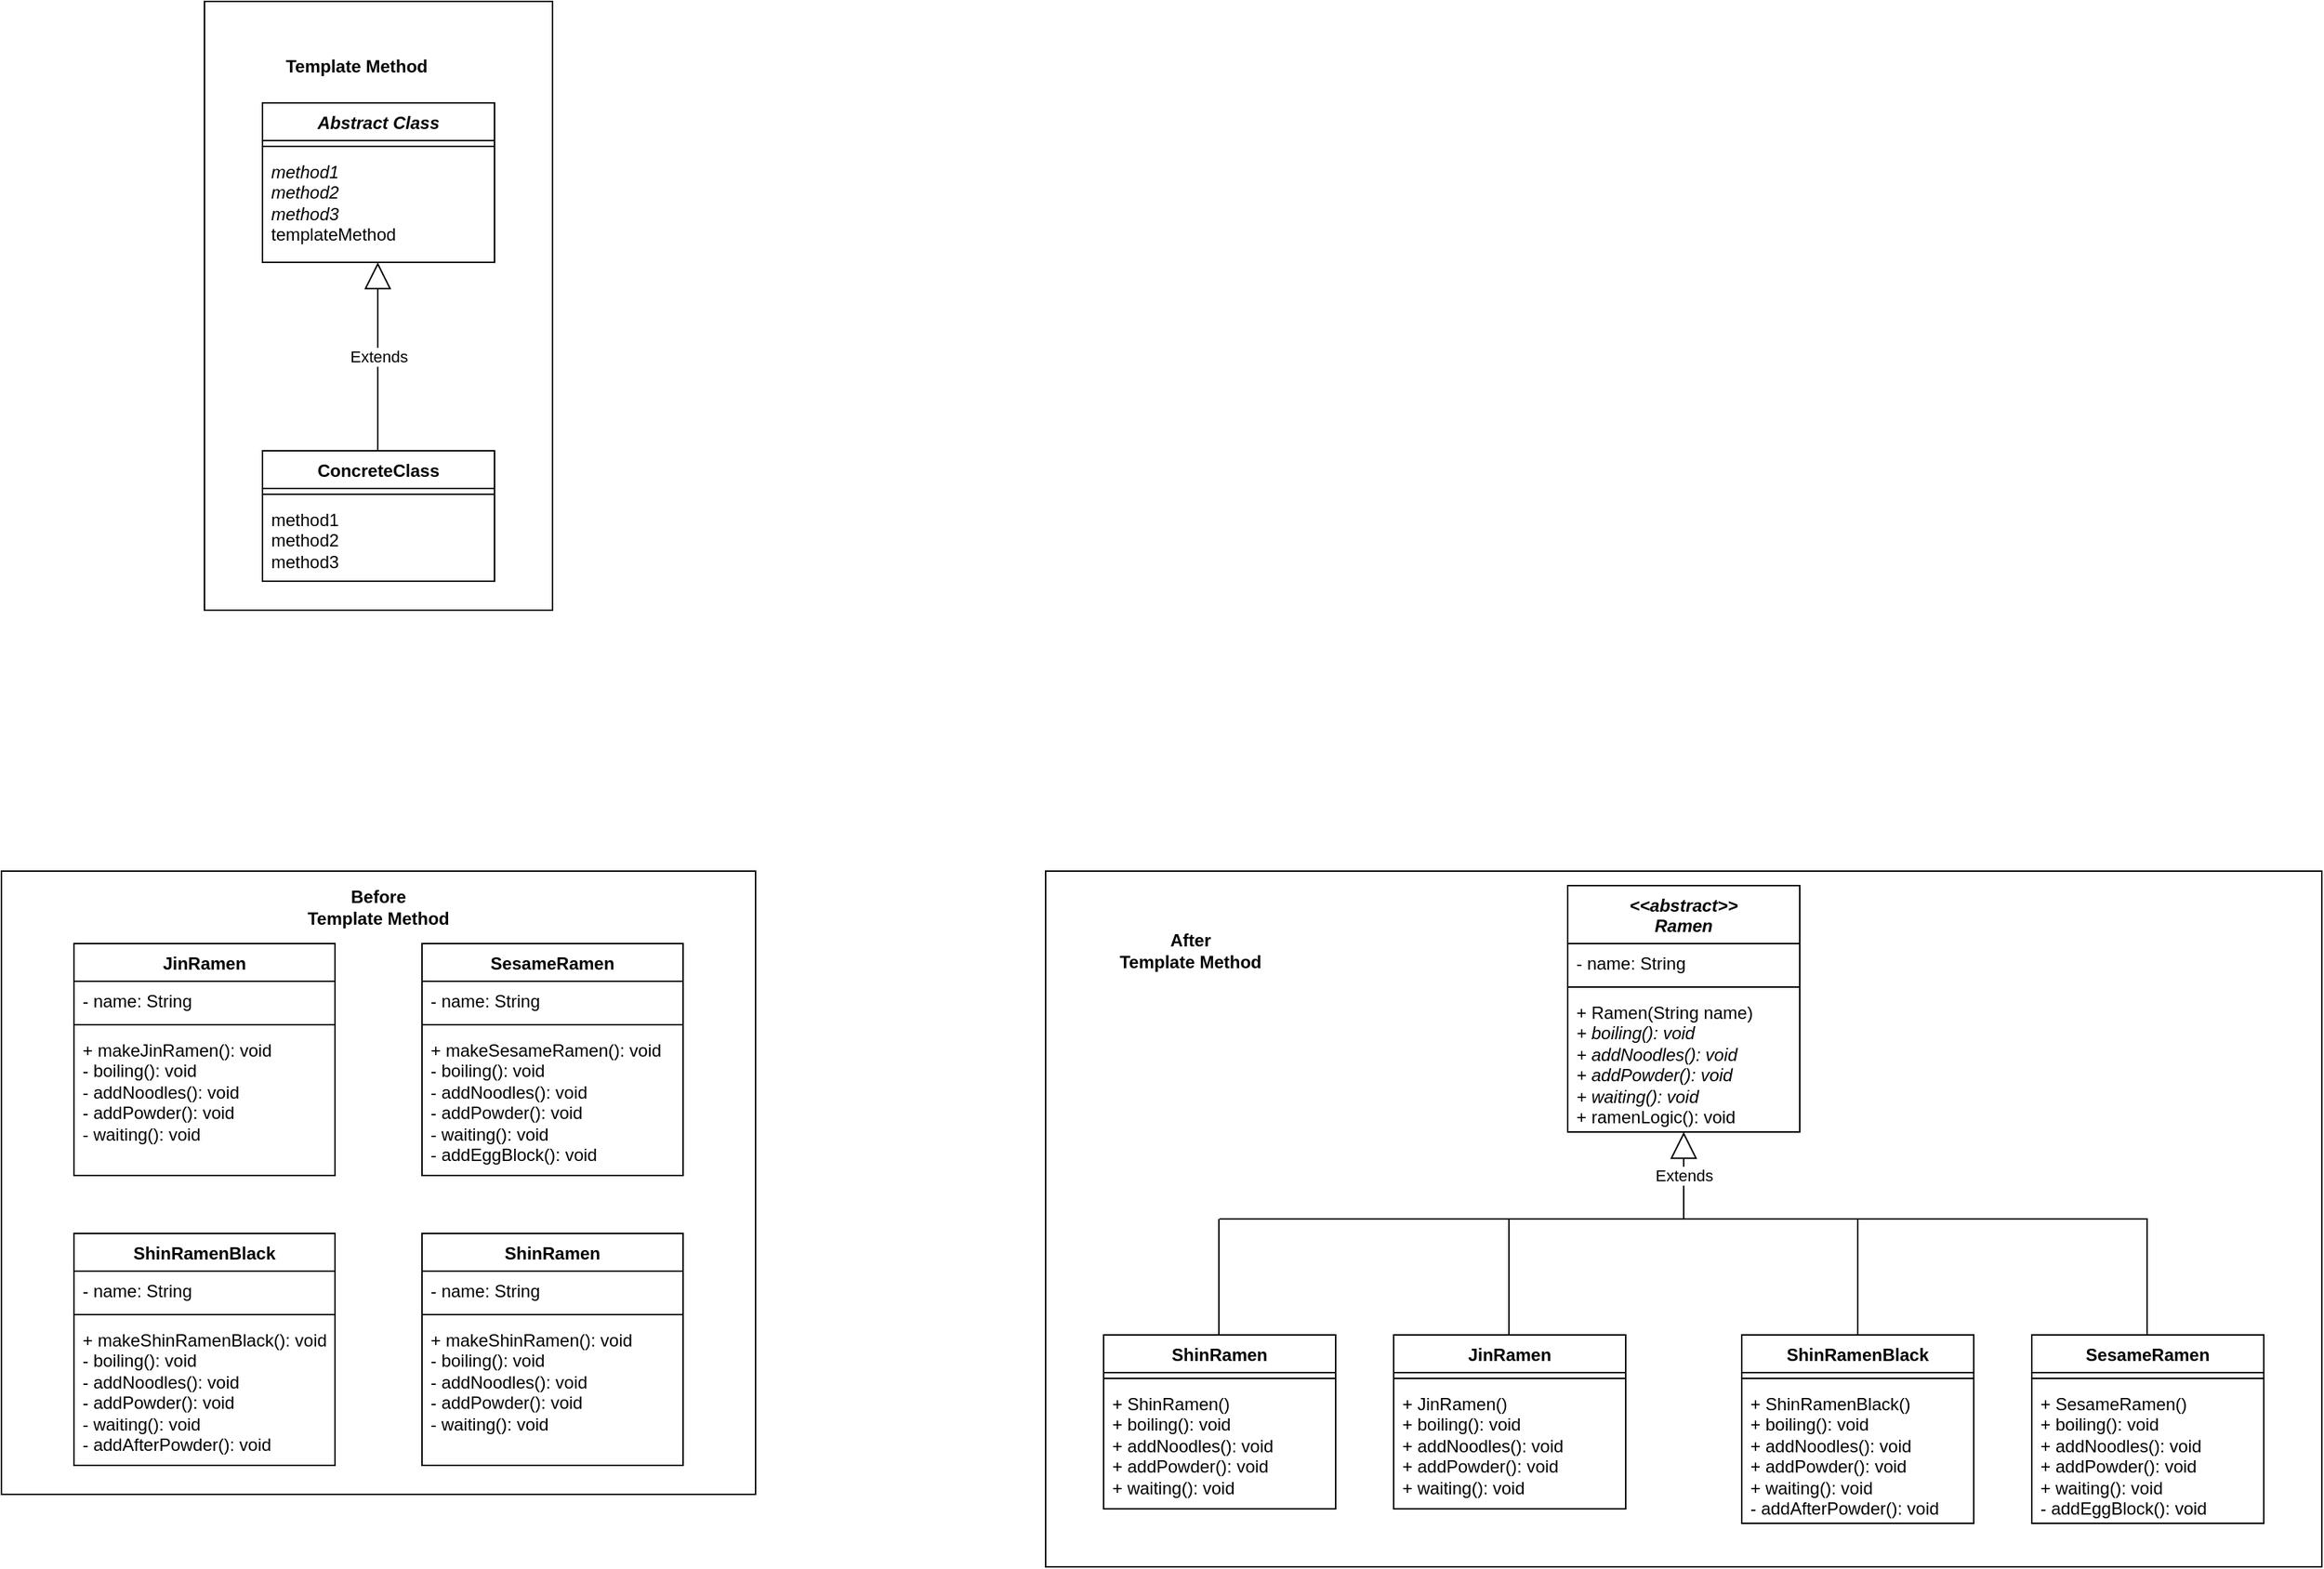 <mxfile version="21.6.8" type="device">
  <diagram name="페이지-1" id="SAyE_UX0cLbHUqOdKVG1">
    <mxGraphModel dx="3244" dy="2196" grid="1" gridSize="10" guides="1" tooltips="1" connect="1" arrows="1" fold="1" page="1" pageScale="1" pageWidth="827" pageHeight="1169" math="0" shadow="0">
      <root>
        <mxCell id="0" />
        <mxCell id="1" parent="0" />
        <mxCell id="0NCigvSlmp5wsNRZu4bW-52" value="" style="rounded=0;whiteSpace=wrap;html=1;" parent="1" vertex="1">
          <mxGeometry x="-1460" y="-280" width="240" height="420" as="geometry" />
        </mxCell>
        <mxCell id="0NCigvSlmp5wsNRZu4bW-1" value="" style="rounded=0;whiteSpace=wrap;html=1;" parent="1" vertex="1">
          <mxGeometry x="-1600" y="320" width="520" height="430" as="geometry" />
        </mxCell>
        <mxCell id="0NCigvSlmp5wsNRZu4bW-2" value="" style="rounded=0;whiteSpace=wrap;html=1;fillColor=default;" parent="1" vertex="1">
          <mxGeometry x="-880" y="320" width="880" height="480" as="geometry" />
        </mxCell>
        <mxCell id="0NCigvSlmp5wsNRZu4bW-3" value="JinRamen" style="swimlane;fontStyle=1;align=center;verticalAlign=top;childLayout=stackLayout;horizontal=1;startSize=26;horizontalStack=0;resizeParent=1;resizeParentMax=0;resizeLast=0;collapsible=1;marginBottom=0;whiteSpace=wrap;html=1;" parent="1" vertex="1">
          <mxGeometry x="-640" y="640" width="160" height="120" as="geometry" />
        </mxCell>
        <mxCell id="0NCigvSlmp5wsNRZu4bW-4" value="" style="line;strokeWidth=1;fillColor=none;align=left;verticalAlign=middle;spacingTop=-1;spacingLeft=3;spacingRight=3;rotatable=0;labelPosition=right;points=[];portConstraint=eastwest;strokeColor=inherit;" parent="0NCigvSlmp5wsNRZu4bW-3" vertex="1">
          <mxGeometry y="26" width="160" height="8" as="geometry" />
        </mxCell>
        <mxCell id="0NCigvSlmp5wsNRZu4bW-5" value="+ JinRamen()&lt;br&gt;+ boiling(): void&lt;br style=&quot;border-color: var(--border-color);&quot;&gt;+ addNoodles(): void&lt;br style=&quot;border-color: var(--border-color);&quot;&gt;+ addPowder(): void&lt;br style=&quot;border-color: var(--border-color);&quot;&gt;+ waiting(): void" style="text;strokeColor=none;fillColor=none;align=left;verticalAlign=top;spacingLeft=4;spacingRight=4;overflow=hidden;rotatable=0;points=[[0,0.5],[1,0.5]];portConstraint=eastwest;whiteSpace=wrap;html=1;" parent="0NCigvSlmp5wsNRZu4bW-3" vertex="1">
          <mxGeometry y="34" width="160" height="86" as="geometry" />
        </mxCell>
        <mxCell id="0NCigvSlmp5wsNRZu4bW-6" value="ShinRamen" style="swimlane;fontStyle=1;align=center;verticalAlign=top;childLayout=stackLayout;horizontal=1;startSize=26;horizontalStack=0;resizeParent=1;resizeParentMax=0;resizeLast=0;collapsible=1;marginBottom=0;whiteSpace=wrap;html=1;" parent="1" vertex="1">
          <mxGeometry x="-840" y="640" width="160" height="120" as="geometry" />
        </mxCell>
        <mxCell id="0NCigvSlmp5wsNRZu4bW-7" value="" style="line;strokeWidth=1;fillColor=none;align=left;verticalAlign=middle;spacingTop=-1;spacingLeft=3;spacingRight=3;rotatable=0;labelPosition=right;points=[];portConstraint=eastwest;strokeColor=inherit;" parent="0NCigvSlmp5wsNRZu4bW-6" vertex="1">
          <mxGeometry y="26" width="160" height="8" as="geometry" />
        </mxCell>
        <mxCell id="0NCigvSlmp5wsNRZu4bW-8" value="+ ShinRamen()&lt;br&gt;+ boiling(): void&lt;br&gt;+ addNoodles(): void&lt;br&gt;+ addPowder(): void&lt;br&gt;+ waiting(): void" style="text;strokeColor=none;fillColor=none;align=left;verticalAlign=top;spacingLeft=4;spacingRight=4;overflow=hidden;rotatable=0;points=[[0,0.5],[1,0.5]];portConstraint=eastwest;whiteSpace=wrap;html=1;" parent="0NCigvSlmp5wsNRZu4bW-6" vertex="1">
          <mxGeometry y="34" width="160" height="86" as="geometry" />
        </mxCell>
        <mxCell id="0NCigvSlmp5wsNRZu4bW-9" value="SesameRamen" style="swimlane;fontStyle=1;align=center;verticalAlign=top;childLayout=stackLayout;horizontal=1;startSize=26;horizontalStack=0;resizeParent=1;resizeParentMax=0;resizeLast=0;collapsible=1;marginBottom=0;whiteSpace=wrap;html=1;" parent="1" vertex="1">
          <mxGeometry x="-200" y="640" width="160" height="130" as="geometry" />
        </mxCell>
        <mxCell id="0NCigvSlmp5wsNRZu4bW-10" value="" style="line;strokeWidth=1;fillColor=none;align=left;verticalAlign=middle;spacingTop=-1;spacingLeft=3;spacingRight=3;rotatable=0;labelPosition=right;points=[];portConstraint=eastwest;strokeColor=inherit;" parent="0NCigvSlmp5wsNRZu4bW-9" vertex="1">
          <mxGeometry y="26" width="160" height="8" as="geometry" />
        </mxCell>
        <mxCell id="0NCigvSlmp5wsNRZu4bW-11" value="+ SesameRamen()&lt;br&gt;+ boiling(): void&lt;br style=&quot;border-color: var(--border-color);&quot;&gt;+ addNoodles(): void&lt;br style=&quot;border-color: var(--border-color);&quot;&gt;+ addPowder(): void&lt;br style=&quot;border-color: var(--border-color);&quot;&gt;+ waiting(): void&lt;br&gt;- addEggBlock(): void" style="text;strokeColor=none;fillColor=none;align=left;verticalAlign=top;spacingLeft=4;spacingRight=4;overflow=hidden;rotatable=0;points=[[0,0.5],[1,0.5]];portConstraint=eastwest;whiteSpace=wrap;html=1;" parent="0NCigvSlmp5wsNRZu4bW-9" vertex="1">
          <mxGeometry y="34" width="160" height="96" as="geometry" />
        </mxCell>
        <mxCell id="0NCigvSlmp5wsNRZu4bW-12" value="ShinRamenBlack" style="swimlane;fontStyle=1;align=center;verticalAlign=top;childLayout=stackLayout;horizontal=1;startSize=26;horizontalStack=0;resizeParent=1;resizeParentMax=0;resizeLast=0;collapsible=1;marginBottom=0;whiteSpace=wrap;html=1;" parent="1" vertex="1">
          <mxGeometry x="-400" y="640" width="160" height="130" as="geometry" />
        </mxCell>
        <mxCell id="0NCigvSlmp5wsNRZu4bW-13" value="" style="line;strokeWidth=1;fillColor=none;align=left;verticalAlign=middle;spacingTop=-1;spacingLeft=3;spacingRight=3;rotatable=0;labelPosition=right;points=[];portConstraint=eastwest;strokeColor=inherit;" parent="0NCigvSlmp5wsNRZu4bW-12" vertex="1">
          <mxGeometry y="26" width="160" height="8" as="geometry" />
        </mxCell>
        <mxCell id="0NCigvSlmp5wsNRZu4bW-14" value="+ ShinRamenBlack()&lt;br&gt;+ boiling(): void&lt;br style=&quot;border-color: var(--border-color);&quot;&gt;+ addNoodles(): void&lt;br style=&quot;border-color: var(--border-color);&quot;&gt;+ addPowder(): void&lt;br style=&quot;border-color: var(--border-color);&quot;&gt;+ waiting(): void&lt;br&gt;- addAfterPowder(): void" style="text;strokeColor=none;fillColor=none;align=left;verticalAlign=top;spacingLeft=4;spacingRight=4;overflow=hidden;rotatable=0;points=[[0,0.5],[1,0.5]];portConstraint=eastwest;whiteSpace=wrap;html=1;" parent="0NCigvSlmp5wsNRZu4bW-12" vertex="1">
          <mxGeometry y="34" width="160" height="96" as="geometry" />
        </mxCell>
        <mxCell id="0NCigvSlmp5wsNRZu4bW-15" value="" style="endArrow=none;html=1;rounded=0;" parent="1" edge="1">
          <mxGeometry width="50" height="50" relative="1" as="geometry">
            <mxPoint x="-760" y="560" as="sourcePoint" />
            <mxPoint x="-120" y="560" as="targetPoint" />
          </mxGeometry>
        </mxCell>
        <mxCell id="0NCigvSlmp5wsNRZu4bW-16" value="" style="endArrow=none;html=1;rounded=0;" parent="1" edge="1">
          <mxGeometry width="50" height="50" relative="1" as="geometry">
            <mxPoint x="-760.5" y="640" as="sourcePoint" />
            <mxPoint x="-760.5" y="560" as="targetPoint" />
          </mxGeometry>
        </mxCell>
        <mxCell id="0NCigvSlmp5wsNRZu4bW-17" value="" style="endArrow=none;html=1;rounded=0;" parent="1" edge="1">
          <mxGeometry width="50" height="50" relative="1" as="geometry">
            <mxPoint x="-560.5" y="640" as="sourcePoint" />
            <mxPoint x="-560.5" y="560" as="targetPoint" />
          </mxGeometry>
        </mxCell>
        <mxCell id="0NCigvSlmp5wsNRZu4bW-18" value="" style="endArrow=none;html=1;rounded=0;" parent="1" edge="1">
          <mxGeometry width="50" height="50" relative="1" as="geometry">
            <mxPoint x="-320" y="640" as="sourcePoint" />
            <mxPoint x="-320" y="560" as="targetPoint" />
          </mxGeometry>
        </mxCell>
        <mxCell id="0NCigvSlmp5wsNRZu4bW-19" value="" style="endArrow=none;html=1;rounded=0;" parent="1" edge="1">
          <mxGeometry width="50" height="50" relative="1" as="geometry">
            <mxPoint x="-120.5" y="640" as="sourcePoint" />
            <mxPoint x="-120.5" y="560" as="targetPoint" />
          </mxGeometry>
        </mxCell>
        <mxCell id="0NCigvSlmp5wsNRZu4bW-20" value="Extends" style="endArrow=block;endSize=16;endFill=0;html=1;rounded=0;" parent="1" edge="1">
          <mxGeometry width="160" relative="1" as="geometry">
            <mxPoint x="-440" y="560" as="sourcePoint" />
            <mxPoint x="-440" y="500" as="targetPoint" />
          </mxGeometry>
        </mxCell>
        <mxCell id="0NCigvSlmp5wsNRZu4bW-21" value="&lt;b&gt;After&lt;br&gt;Template Method&lt;/b&gt;" style="text;html=1;strokeColor=none;fillColor=none;align=center;verticalAlign=middle;whiteSpace=wrap;rounded=0;" parent="1" vertex="1">
          <mxGeometry x="-840" y="360" width="120" height="30" as="geometry" />
        </mxCell>
        <mxCell id="0NCigvSlmp5wsNRZu4bW-22" value="&lt;b&gt;Before&lt;br&gt;Template Method&lt;/b&gt;" style="text;html=1;strokeColor=none;fillColor=none;align=center;verticalAlign=middle;whiteSpace=wrap;rounded=0;" parent="1" vertex="1">
          <mxGeometry x="-1405" y="330" width="130" height="30" as="geometry" />
        </mxCell>
        <mxCell id="0NCigvSlmp5wsNRZu4bW-23" value="ShinRamen" style="swimlane;fontStyle=1;align=center;verticalAlign=top;childLayout=stackLayout;horizontal=1;startSize=26;horizontalStack=0;resizeParent=1;resizeParentMax=0;resizeLast=0;collapsible=1;marginBottom=0;whiteSpace=wrap;html=1;" parent="1" vertex="1">
          <mxGeometry x="-1310" y="570" width="180" height="160" as="geometry" />
        </mxCell>
        <mxCell id="0NCigvSlmp5wsNRZu4bW-24" value="- name: String" style="text;strokeColor=none;fillColor=none;align=left;verticalAlign=top;spacingLeft=4;spacingRight=4;overflow=hidden;rotatable=0;points=[[0,0.5],[1,0.5]];portConstraint=eastwest;whiteSpace=wrap;html=1;" parent="0NCigvSlmp5wsNRZu4bW-23" vertex="1">
          <mxGeometry y="26" width="180" height="26" as="geometry" />
        </mxCell>
        <mxCell id="0NCigvSlmp5wsNRZu4bW-25" value="" style="line;strokeWidth=1;fillColor=none;align=left;verticalAlign=middle;spacingTop=-1;spacingLeft=3;spacingRight=3;rotatable=0;labelPosition=right;points=[];portConstraint=eastwest;strokeColor=inherit;" parent="0NCigvSlmp5wsNRZu4bW-23" vertex="1">
          <mxGeometry y="52" width="180" height="8" as="geometry" />
        </mxCell>
        <mxCell id="0NCigvSlmp5wsNRZu4bW-26" value="+ makeShinRamen(): void&lt;br style=&quot;border-color: var(--border-color);&quot;&gt;- boiling(): void&lt;br style=&quot;border-color: var(--border-color);&quot;&gt;- addNoodles(): void&lt;br style=&quot;border-color: var(--border-color);&quot;&gt;- addPowder(): void&lt;br style=&quot;border-color: var(--border-color);&quot;&gt;- waiting(): void" style="text;strokeColor=none;fillColor=none;align=left;verticalAlign=top;spacingLeft=4;spacingRight=4;overflow=hidden;rotatable=0;points=[[0,0.5],[1,0.5]];portConstraint=eastwest;whiteSpace=wrap;html=1;" parent="0NCigvSlmp5wsNRZu4bW-23" vertex="1">
          <mxGeometry y="60" width="180" height="100" as="geometry" />
        </mxCell>
        <mxCell id="0NCigvSlmp5wsNRZu4bW-27" value="SesameRamen" style="swimlane;fontStyle=1;align=center;verticalAlign=top;childLayout=stackLayout;horizontal=1;startSize=26;horizontalStack=0;resizeParent=1;resizeParentMax=0;resizeLast=0;collapsible=1;marginBottom=0;whiteSpace=wrap;html=1;" parent="1" vertex="1">
          <mxGeometry x="-1310" y="370" width="180" height="160" as="geometry" />
        </mxCell>
        <mxCell id="0NCigvSlmp5wsNRZu4bW-28" value="- name: String" style="text;strokeColor=none;fillColor=none;align=left;verticalAlign=top;spacingLeft=4;spacingRight=4;overflow=hidden;rotatable=0;points=[[0,0.5],[1,0.5]];portConstraint=eastwest;whiteSpace=wrap;html=1;" parent="0NCigvSlmp5wsNRZu4bW-27" vertex="1">
          <mxGeometry y="26" width="180" height="26" as="geometry" />
        </mxCell>
        <mxCell id="0NCigvSlmp5wsNRZu4bW-29" value="" style="line;strokeWidth=1;fillColor=none;align=left;verticalAlign=middle;spacingTop=-1;spacingLeft=3;spacingRight=3;rotatable=0;labelPosition=right;points=[];portConstraint=eastwest;strokeColor=inherit;" parent="0NCigvSlmp5wsNRZu4bW-27" vertex="1">
          <mxGeometry y="52" width="180" height="8" as="geometry" />
        </mxCell>
        <mxCell id="0NCigvSlmp5wsNRZu4bW-30" value="+ makeSesameRamen(): void&lt;br style=&quot;border-color: var(--border-color);&quot;&gt;- boiling(): void&lt;br style=&quot;border-color: var(--border-color);&quot;&gt;- addNoodles(): void&lt;br style=&quot;border-color: var(--border-color);&quot;&gt;- addPowder(): void&lt;br style=&quot;border-color: var(--border-color);&quot;&gt;- waiting(): void&lt;br style=&quot;border-color: var(--border-color);&quot;&gt;- addEggBlock(): void" style="text;strokeColor=none;fillColor=none;align=left;verticalAlign=top;spacingLeft=4;spacingRight=4;overflow=hidden;rotatable=0;points=[[0,0.5],[1,0.5]];portConstraint=eastwest;whiteSpace=wrap;html=1;" parent="0NCigvSlmp5wsNRZu4bW-27" vertex="1">
          <mxGeometry y="60" width="180" height="100" as="geometry" />
        </mxCell>
        <mxCell id="0NCigvSlmp5wsNRZu4bW-31" value="JinRamen" style="swimlane;fontStyle=1;align=center;verticalAlign=top;childLayout=stackLayout;horizontal=1;startSize=26;horizontalStack=0;resizeParent=1;resizeParentMax=0;resizeLast=0;collapsible=1;marginBottom=0;whiteSpace=wrap;html=1;" parent="1" vertex="1">
          <mxGeometry x="-1550" y="370" width="180" height="160" as="geometry" />
        </mxCell>
        <mxCell id="0NCigvSlmp5wsNRZu4bW-32" value="- name: String" style="text;strokeColor=none;fillColor=none;align=left;verticalAlign=top;spacingLeft=4;spacingRight=4;overflow=hidden;rotatable=0;points=[[0,0.5],[1,0.5]];portConstraint=eastwest;whiteSpace=wrap;html=1;" parent="0NCigvSlmp5wsNRZu4bW-31" vertex="1">
          <mxGeometry y="26" width="180" height="26" as="geometry" />
        </mxCell>
        <mxCell id="0NCigvSlmp5wsNRZu4bW-33" value="" style="line;strokeWidth=1;fillColor=none;align=left;verticalAlign=middle;spacingTop=-1;spacingLeft=3;spacingRight=3;rotatable=0;labelPosition=right;points=[];portConstraint=eastwest;strokeColor=inherit;" parent="0NCigvSlmp5wsNRZu4bW-31" vertex="1">
          <mxGeometry y="52" width="180" height="8" as="geometry" />
        </mxCell>
        <mxCell id="0NCigvSlmp5wsNRZu4bW-34" value="+ makeJinRamen(): void&lt;br style=&quot;border-color: var(--border-color);&quot;&gt;- boiling(): void&lt;br style=&quot;border-color: var(--border-color);&quot;&gt;- addNoodles(): void&lt;br style=&quot;border-color: var(--border-color);&quot;&gt;- addPowder(): void&lt;br style=&quot;border-color: var(--border-color);&quot;&gt;- waiting(): void" style="text;strokeColor=none;fillColor=none;align=left;verticalAlign=top;spacingLeft=4;spacingRight=4;overflow=hidden;rotatable=0;points=[[0,0.5],[1,0.5]];portConstraint=eastwest;whiteSpace=wrap;html=1;" parent="0NCigvSlmp5wsNRZu4bW-31" vertex="1">
          <mxGeometry y="60" width="180" height="100" as="geometry" />
        </mxCell>
        <mxCell id="0NCigvSlmp5wsNRZu4bW-35" value="ShinRamenBlack" style="swimlane;fontStyle=1;align=center;verticalAlign=top;childLayout=stackLayout;horizontal=1;startSize=26;horizontalStack=0;resizeParent=1;resizeParentMax=0;resizeLast=0;collapsible=1;marginBottom=0;whiteSpace=wrap;html=1;" parent="1" vertex="1">
          <mxGeometry x="-1550" y="570" width="180" height="160" as="geometry" />
        </mxCell>
        <mxCell id="0NCigvSlmp5wsNRZu4bW-36" value="- name: String" style="text;strokeColor=none;fillColor=none;align=left;verticalAlign=top;spacingLeft=4;spacingRight=4;overflow=hidden;rotatable=0;points=[[0,0.5],[1,0.5]];portConstraint=eastwest;whiteSpace=wrap;html=1;" parent="0NCigvSlmp5wsNRZu4bW-35" vertex="1">
          <mxGeometry y="26" width="180" height="26" as="geometry" />
        </mxCell>
        <mxCell id="0NCigvSlmp5wsNRZu4bW-37" value="" style="line;strokeWidth=1;fillColor=none;align=left;verticalAlign=middle;spacingTop=-1;spacingLeft=3;spacingRight=3;rotatable=0;labelPosition=right;points=[];portConstraint=eastwest;strokeColor=inherit;" parent="0NCigvSlmp5wsNRZu4bW-35" vertex="1">
          <mxGeometry y="52" width="180" height="8" as="geometry" />
        </mxCell>
        <mxCell id="0NCigvSlmp5wsNRZu4bW-38" value="+ makeShinRamenBlack(): void&lt;br style=&quot;border-color: var(--border-color);&quot;&gt;- boiling(): void&lt;br style=&quot;border-color: var(--border-color);&quot;&gt;- addNoodles(): void&lt;br style=&quot;border-color: var(--border-color);&quot;&gt;- addPowder(): void&lt;br style=&quot;border-color: var(--border-color);&quot;&gt;- waiting(): void&lt;br style=&quot;border-color: var(--border-color);&quot;&gt;- addAfterPowder(): void" style="text;strokeColor=none;fillColor=none;align=left;verticalAlign=top;spacingLeft=4;spacingRight=4;overflow=hidden;rotatable=0;points=[[0,0.5],[1,0.5]];portConstraint=eastwest;whiteSpace=wrap;html=1;" parent="0NCigvSlmp5wsNRZu4bW-35" vertex="1">
          <mxGeometry y="60" width="180" height="100" as="geometry" />
        </mxCell>
        <mxCell id="0NCigvSlmp5wsNRZu4bW-39" value="&lt;i style=&quot;border-color: var(--border-color);&quot;&gt;&amp;lt;&amp;lt;abstract&amp;gt;&amp;gt;&lt;br style=&quot;border-color: var(--border-color);&quot;&gt;Ramen&lt;/i&gt;" style="swimlane;fontStyle=1;align=center;verticalAlign=top;childLayout=stackLayout;horizontal=1;startSize=40;horizontalStack=0;resizeParent=1;resizeParentMax=0;resizeLast=0;collapsible=1;marginBottom=0;whiteSpace=wrap;html=1;" parent="1" vertex="1">
          <mxGeometry x="-520" y="330" width="160" height="170" as="geometry" />
        </mxCell>
        <mxCell id="0NCigvSlmp5wsNRZu4bW-40" value="- name: String" style="text;strokeColor=none;fillColor=none;align=left;verticalAlign=top;spacingLeft=4;spacingRight=4;overflow=hidden;rotatable=0;points=[[0,0.5],[1,0.5]];portConstraint=eastwest;whiteSpace=wrap;html=1;" parent="0NCigvSlmp5wsNRZu4bW-39" vertex="1">
          <mxGeometry y="40" width="160" height="26" as="geometry" />
        </mxCell>
        <mxCell id="0NCigvSlmp5wsNRZu4bW-41" value="" style="line;strokeWidth=1;fillColor=none;align=left;verticalAlign=middle;spacingTop=-1;spacingLeft=3;spacingRight=3;rotatable=0;labelPosition=right;points=[];portConstraint=eastwest;strokeColor=inherit;" parent="0NCigvSlmp5wsNRZu4bW-39" vertex="1">
          <mxGeometry y="66" width="160" height="8" as="geometry" />
        </mxCell>
        <mxCell id="0NCigvSlmp5wsNRZu4bW-42" value="&lt;span style=&quot;border-color: var(--border-color);&quot;&gt;+ Ramen(String name)&lt;br&gt;&lt;i&gt;+ boiling(): void&lt;/i&gt;&lt;/span&gt;&lt;br style=&quot;border-color: var(--border-color);&quot;&gt;&lt;i style=&quot;border-color: var(--border-color);&quot;&gt;+ addNoodles(): void&lt;/i&gt;&lt;br style=&quot;border-color: var(--border-color);&quot;&gt;&lt;i style=&quot;border-color: var(--border-color);&quot;&gt;+ addPowder(): void&lt;/i&gt;&lt;br style=&quot;border-color: var(--border-color);&quot;&gt;&lt;i style=&quot;border-color: var(--border-color);&quot;&gt;+ waiting(): void&lt;/i&gt;&lt;br style=&quot;border-color: var(--border-color);&quot;&gt;+ ramenLogic(): void" style="text;strokeColor=none;fillColor=none;align=left;verticalAlign=top;spacingLeft=4;spacingRight=4;overflow=hidden;rotatable=0;points=[[0,0.5],[1,0.5]];portConstraint=eastwest;whiteSpace=wrap;html=1;" parent="0NCigvSlmp5wsNRZu4bW-39" vertex="1">
          <mxGeometry y="74" width="160" height="96" as="geometry" />
        </mxCell>
        <mxCell id="0NCigvSlmp5wsNRZu4bW-44" value="&lt;i&gt;Abstract Class&lt;/i&gt;" style="swimlane;fontStyle=1;align=center;verticalAlign=top;childLayout=stackLayout;horizontal=1;startSize=26;horizontalStack=0;resizeParent=1;resizeParentMax=0;resizeLast=0;collapsible=1;marginBottom=0;whiteSpace=wrap;html=1;" parent="1" vertex="1">
          <mxGeometry x="-1420" y="-210" width="160" height="110" as="geometry" />
        </mxCell>
        <mxCell id="0NCigvSlmp5wsNRZu4bW-45" value="" style="line;strokeWidth=1;fillColor=none;align=left;verticalAlign=middle;spacingTop=-1;spacingLeft=3;spacingRight=3;rotatable=0;labelPosition=right;points=[];portConstraint=eastwest;strokeColor=inherit;" parent="0NCigvSlmp5wsNRZu4bW-44" vertex="1">
          <mxGeometry y="26" width="160" height="8" as="geometry" />
        </mxCell>
        <mxCell id="0NCigvSlmp5wsNRZu4bW-46" value="&lt;i&gt;method1&lt;/i&gt;&lt;br&gt;&lt;i&gt;method2&lt;/i&gt;&lt;br&gt;&lt;i&gt;method3&lt;/i&gt;&lt;br&gt;templateMethod" style="text;strokeColor=none;fillColor=none;align=left;verticalAlign=top;spacingLeft=4;spacingRight=4;overflow=hidden;rotatable=0;points=[[0,0.5],[1,0.5]];portConstraint=eastwest;whiteSpace=wrap;html=1;" parent="0NCigvSlmp5wsNRZu4bW-44" vertex="1">
          <mxGeometry y="34" width="160" height="76" as="geometry" />
        </mxCell>
        <mxCell id="0NCigvSlmp5wsNRZu4bW-47" value="ConcreteClass" style="swimlane;fontStyle=1;align=center;verticalAlign=top;childLayout=stackLayout;horizontal=1;startSize=26;horizontalStack=0;resizeParent=1;resizeParentMax=0;resizeLast=0;collapsible=1;marginBottom=0;whiteSpace=wrap;html=1;" parent="1" vertex="1">
          <mxGeometry x="-1420" y="30" width="160" height="90" as="geometry" />
        </mxCell>
        <mxCell id="0NCigvSlmp5wsNRZu4bW-48" value="" style="line;strokeWidth=1;fillColor=none;align=left;verticalAlign=middle;spacingTop=-1;spacingLeft=3;spacingRight=3;rotatable=0;labelPosition=right;points=[];portConstraint=eastwest;strokeColor=inherit;" parent="0NCigvSlmp5wsNRZu4bW-47" vertex="1">
          <mxGeometry y="26" width="160" height="8" as="geometry" />
        </mxCell>
        <mxCell id="0NCigvSlmp5wsNRZu4bW-49" value="method1&lt;br&gt;method2&lt;br&gt;method3" style="text;strokeColor=none;fillColor=none;align=left;verticalAlign=top;spacingLeft=4;spacingRight=4;overflow=hidden;rotatable=0;points=[[0,0.5],[1,0.5]];portConstraint=eastwest;whiteSpace=wrap;html=1;" parent="0NCigvSlmp5wsNRZu4bW-47" vertex="1">
          <mxGeometry y="34" width="160" height="56" as="geometry" />
        </mxCell>
        <mxCell id="0NCigvSlmp5wsNRZu4bW-50" value="Extends" style="endArrow=block;endSize=16;endFill=0;html=1;rounded=0;" parent="1" edge="1">
          <mxGeometry width="160" relative="1" as="geometry">
            <mxPoint x="-1340.5" y="30" as="sourcePoint" />
            <mxPoint x="-1340.5" y="-100" as="targetPoint" />
          </mxGeometry>
        </mxCell>
        <mxCell id="0NCigvSlmp5wsNRZu4bW-51" value="&lt;b&gt;Template Method&lt;/b&gt;" style="text;html=1;strokeColor=none;fillColor=none;align=center;verticalAlign=middle;whiteSpace=wrap;rounded=0;" parent="1" vertex="1">
          <mxGeometry x="-1420" y="-250" width="130" height="30" as="geometry" />
        </mxCell>
      </root>
    </mxGraphModel>
  </diagram>
</mxfile>
